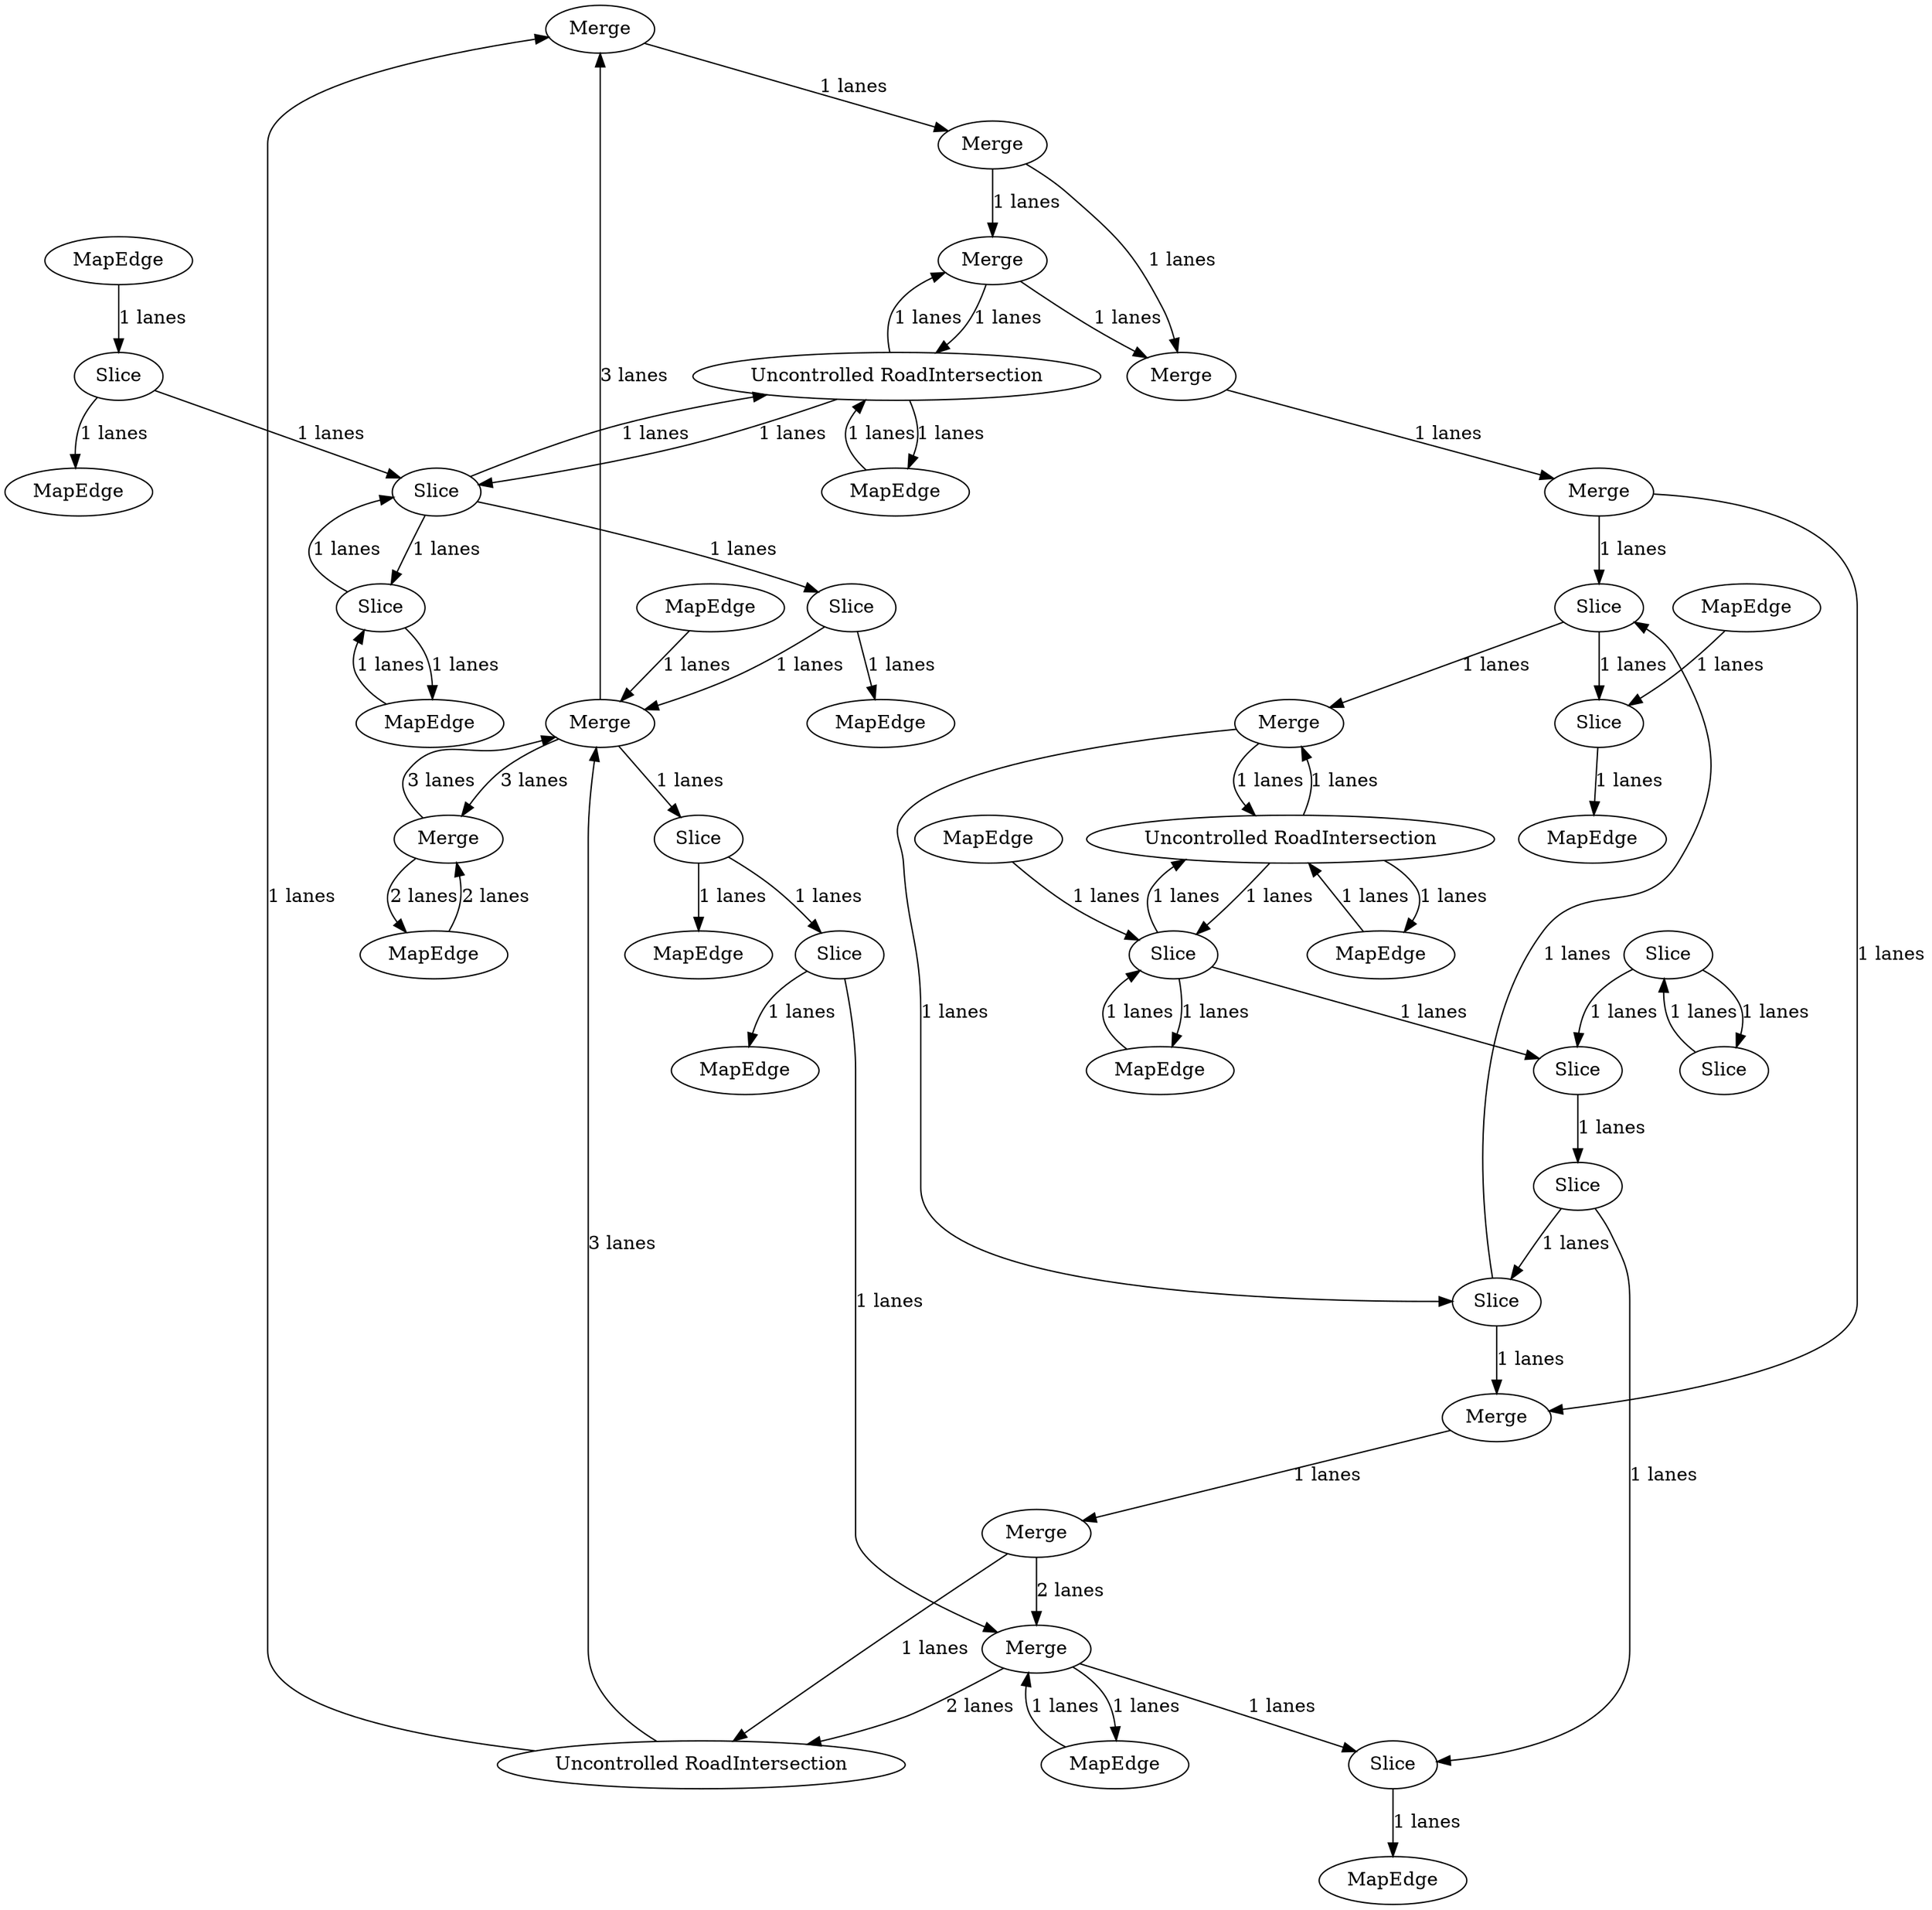digraph {
    0 [ label = "Merge" ]
    1 [ label = "MapEdge" ]
    2 [ label = "Merge" ]
    3 [ label = "MapEdge" ]
    4 [ label = "Merge" ]
    5 [ label = "Uncontrolled RoadIntersection" ]
    6 [ label = "MapEdge" ]
    7 [ label = "Slice" ]
    8 [ label = "Uncontrolled RoadIntersection" ]
    9 [ label = "Merge" ]
    10 [ label = "MapEdge" ]
    11 [ label = "MapEdge" ]
    12 [ label = "Merge" ]
    13 [ label = "Merge" ]
    14 [ label = "Uncontrolled RoadIntersection" ]
    15 [ label = "Merge" ]
    16 [ label = "Merge" ]
    17 [ label = "Merge" ]
    18 [ label = "MapEdge" ]
    19 [ label = "MapEdge" ]
    20 [ label = "MapEdge" ]
    21 [ label = "MapEdge" ]
    22 [ label = "MapEdge" ]
    23 [ label = "Slice" ]
    24 [ label = "MapEdge" ]
    25 [ label = "Slice" ]
    26 [ label = "Merge" ]
    27 [ label = "Slice" ]
    28 [ label = "Slice" ]
    29 [ label = "Slice" ]
    30 [ label = "Slice" ]
    31 [ label = "Slice" ]
    32 [ label = "Slice" ]
    33 [ label = "MapEdge" ]
    34 [ label = "MapEdge" ]
    35 [ label = "Merge" ]
    36 [ label = "Slice" ]
    37 [ label = "MapEdge" ]
    38 [ label = "Slice" ]
    39 [ label = "MapEdge" ]
    40 [ label = "Slice" ]
    41 [ label = "Slice" ]
    42 [ label = "Slice" ]
    43 [ label = "MapEdge" ]
    44 [ label = "Slice" ]
    35 -> 0 [ label = "3 lanes" ]
    1 -> 8 [ label = "1 lanes" ]
    8 -> 1 [ label = "1 lanes" ]
    8 -> 2 [ label = "1 lanes" ]
    2 -> 8 [ label = "1 lanes" ]
    3 -> 5 [ label = "1 lanes" ]
    5 -> 3 [ label = "1 lanes" ]
    5 -> 4 [ label = "1 lanes" ]
    4 -> 5 [ label = "1 lanes" ]
    5 -> 44 [ label = "1 lanes" ]
    44 -> 5 [ label = "1 lanes" ]
    44 -> 6 [ label = "1 lanes" ]
    6 -> 44 [ label = "1 lanes" ]
    17 -> 13 [ label = "1 lanes" ]
    13 -> 16 [ label = "1 lanes" ]
    16 -> 12 [ label = "1 lanes" ]
    12 -> 15 [ label = "1 lanes" ]
    15 -> 14 [ label = "1 lanes" ]
    14 -> 0 [ label = "1 lanes" ]
    0 -> 17 [ label = "1 lanes" ]
    7 -> 23 [ label = "1 lanes" ]
    23 -> 7 [ label = "1 lanes" ]
    23 -> 8 [ label = "1 lanes" ]
    8 -> 23 [ label = "1 lanes" ]
    9 -> 10 [ label = "2 lanes" ]
    10 -> 9 [ label = "2 lanes" ]
    11 -> 7 [ label = "1 lanes" ]
    7 -> 11 [ label = "1 lanes" ]
    14 -> 35 [ label = "3 lanes" ]
    35 -> 9 [ label = "3 lanes" ]
    4 -> 29 [ label = "1 lanes" ]
    29 -> 12 [ label = "1 lanes" ]
    2 -> 13 [ label = "1 lanes" ]
    26 -> 14 [ label = "2 lanes" ]
    15 -> 26 [ label = "2 lanes" ]
    16 -> 30 [ label = "1 lanes" ]
    30 -> 4 [ label = "1 lanes" ]
    17 -> 2 [ label = "1 lanes" ]
    9 -> 35 [ label = "3 lanes" ]
    18 -> 31 [ label = "1 lanes" ]
    31 -> 19 [ label = "1 lanes" ]
    44 -> 42 [ label = "1 lanes" ]
    42 -> 28 [ label = "1 lanes" ]
    28 -> 27 [ label = "1 lanes" ]
    27 -> 20 [ label = "1 lanes" ]
    26 -> 21 [ label = "1 lanes" ]
    21 -> 26 [ label = "1 lanes" ]
    22 -> 38 [ label = "1 lanes" ]
    38 -> 23 [ label = "1 lanes" ]
    23 -> 32 [ label = "1 lanes" ]
    32 -> 35 [ label = "1 lanes" ]
    35 -> 36 [ label = "1 lanes" ]
    36 -> 25 [ label = "1 lanes" ]
    25 -> 24 [ label = "1 lanes" ]
    25 -> 26 [ label = "1 lanes" ]
    26 -> 27 [ label = "1 lanes" ]
    28 -> 29 [ label = "1 lanes" ]
    29 -> 30 [ label = "1 lanes" ]
    30 -> 31 [ label = "1 lanes" ]
    32 -> 33 [ label = "1 lanes" ]
    34 -> 35 [ label = "1 lanes" ]
    36 -> 37 [ label = "1 lanes" ]
    38 -> 39 [ label = "1 lanes" ]
    40 -> 41 [ label = "1 lanes" ]
    41 -> 40 [ label = "1 lanes" ]
    41 -> 42 [ label = "1 lanes" ]
    43 -> 44 [ label = "1 lanes" ]
}
